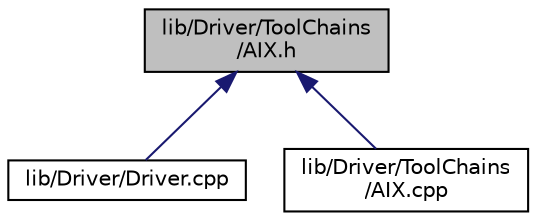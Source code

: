 digraph "lib/Driver/ToolChains/AIX.h"
{
 // LATEX_PDF_SIZE
  bgcolor="transparent";
  edge [fontname="Helvetica",fontsize="10",labelfontname="Helvetica",labelfontsize="10"];
  node [fontname="Helvetica",fontsize="10",shape=record];
  Node1 [label="lib/Driver/ToolChains\l/AIX.h",height=0.2,width=0.4,color="black", fillcolor="grey75", style="filled", fontcolor="black",tooltip=" "];
  Node1 -> Node2 [dir="back",color="midnightblue",fontsize="10",style="solid",fontname="Helvetica"];
  Node2 [label="lib/Driver/Driver.cpp",height=0.2,width=0.4,color="black",URL="$Driver_8cpp.html",tooltip=" "];
  Node1 -> Node3 [dir="back",color="midnightblue",fontsize="10",style="solid",fontname="Helvetica"];
  Node3 [label="lib/Driver/ToolChains\l/AIX.cpp",height=0.2,width=0.4,color="black",URL="$AIX_8cpp.html",tooltip=" "];
}
